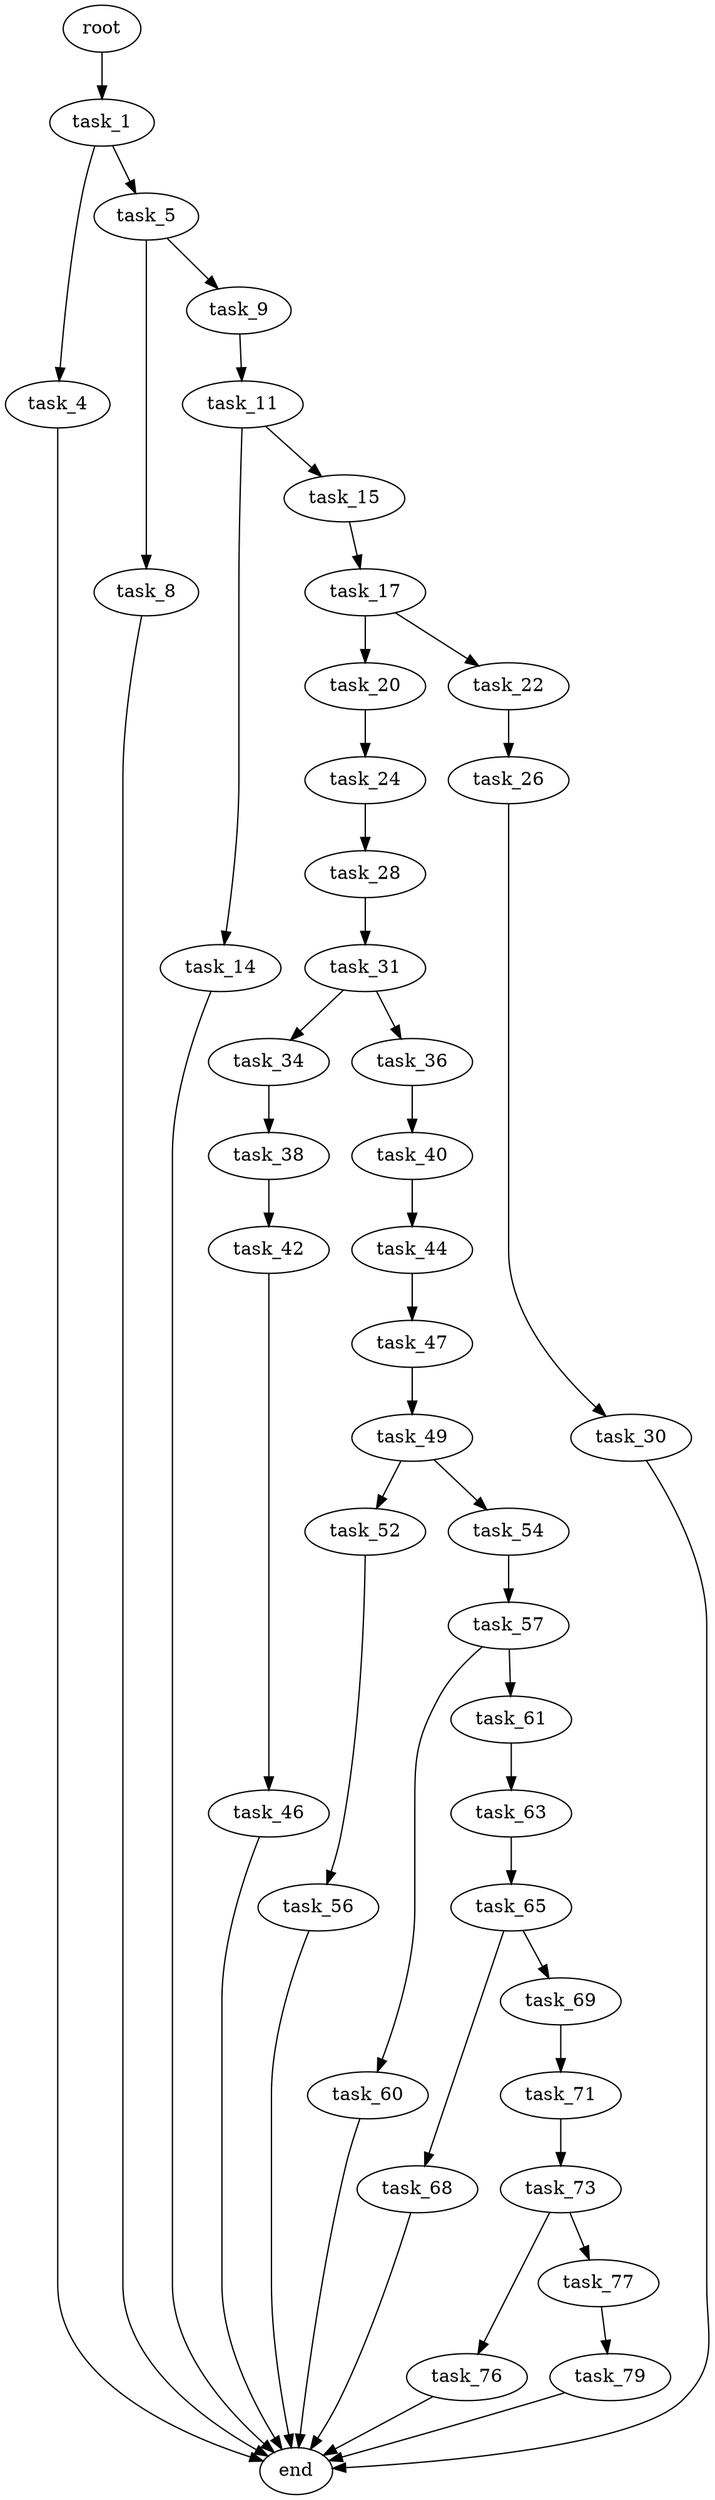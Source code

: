 digraph G {
  root [size="0.000000"];
  task_1 [size="368293445632.000000"];
  task_4 [size="172912650570.000000"];
  task_5 [size="8589934592.000000"];
  end [size="0.000000"];
  task_8 [size="231928233984.000000"];
  task_9 [size="1144729721614.000000"];
  task_11 [size="1073741824000.000000"];
  task_14 [size="782757789696.000000"];
  task_15 [size="609371600.000000"];
  task_17 [size="8589934592.000000"];
  task_20 [size="782757789696.000000"];
  task_22 [size="31088197916.000000"];
  task_24 [size="93141529787.000000"];
  task_26 [size="30041801472.000000"];
  task_28 [size="16227212481.000000"];
  task_30 [size="169382318220.000000"];
  task_31 [size="11613749441.000000"];
  task_34 [size="61790461428.000000"];
  task_36 [size="2821552074.000000"];
  task_38 [size="1077844272395.000000"];
  task_40 [size="549755813888.000000"];
  task_42 [size="934528147318.000000"];
  task_44 [size="8526133329.000000"];
  task_46 [size="44469570278.000000"];
  task_47 [size="1188232680.000000"];
  task_49 [size="1073741824000.000000"];
  task_52 [size="134217728000.000000"];
  task_54 [size="10240328570.000000"];
  task_56 [size="16434292608.000000"];
  task_57 [size="199238612080.000000"];
  task_60 [size="31753888562.000000"];
  task_61 [size="231928233984.000000"];
  task_63 [size="231928233984.000000"];
  task_65 [size="3696531242.000000"];
  task_68 [size="39494177209.000000"];
  task_69 [size="9642166732.000000"];
  task_71 [size="1734719091.000000"];
  task_73 [size="636798114.000000"];
  task_76 [size="624260848399.000000"];
  task_77 [size="134217728000.000000"];
  task_79 [size="231928233984.000000"];

  root -> task_1 [size="1.000000"];
  task_1 -> task_4 [size="411041792.000000"];
  task_1 -> task_5 [size="411041792.000000"];
  task_4 -> end [size="1.000000"];
  task_5 -> task_8 [size="33554432.000000"];
  task_5 -> task_9 [size="33554432.000000"];
  task_8 -> end [size="1.000000"];
  task_9 -> task_11 [size="838860800.000000"];
  task_11 -> task_14 [size="838860800.000000"];
  task_11 -> task_15 [size="838860800.000000"];
  task_14 -> end [size="1.000000"];
  task_15 -> task_17 [size="33554432.000000"];
  task_17 -> task_20 [size="33554432.000000"];
  task_17 -> task_22 [size="33554432.000000"];
  task_20 -> task_24 [size="679477248.000000"];
  task_22 -> task_26 [size="33554432.000000"];
  task_24 -> task_28 [size="209715200.000000"];
  task_26 -> task_30 [size="536870912.000000"];
  task_28 -> task_31 [size="301989888.000000"];
  task_30 -> end [size="1.000000"];
  task_31 -> task_34 [size="33554432.000000"];
  task_31 -> task_36 [size="33554432.000000"];
  task_34 -> task_38 [size="134217728.000000"];
  task_36 -> task_40 [size="75497472.000000"];
  task_38 -> task_42 [size="679477248.000000"];
  task_40 -> task_44 [size="536870912.000000"];
  task_42 -> task_46 [size="679477248.000000"];
  task_44 -> task_47 [size="301989888.000000"];
  task_46 -> end [size="1.000000"];
  task_47 -> task_49 [size="33554432.000000"];
  task_49 -> task_52 [size="838860800.000000"];
  task_49 -> task_54 [size="838860800.000000"];
  task_52 -> task_56 [size="209715200.000000"];
  task_54 -> task_57 [size="209715200.000000"];
  task_56 -> end [size="1.000000"];
  task_57 -> task_60 [size="679477248.000000"];
  task_57 -> task_61 [size="679477248.000000"];
  task_60 -> end [size="1.000000"];
  task_61 -> task_63 [size="301989888.000000"];
  task_63 -> task_65 [size="301989888.000000"];
  task_65 -> task_68 [size="134217728.000000"];
  task_65 -> task_69 [size="134217728.000000"];
  task_68 -> end [size="1.000000"];
  task_69 -> task_71 [size="33554432.000000"];
  task_71 -> task_73 [size="75497472.000000"];
  task_73 -> task_76 [size="75497472.000000"];
  task_73 -> task_77 [size="75497472.000000"];
  task_76 -> end [size="1.000000"];
  task_77 -> task_79 [size="209715200.000000"];
  task_79 -> end [size="1.000000"];
}
